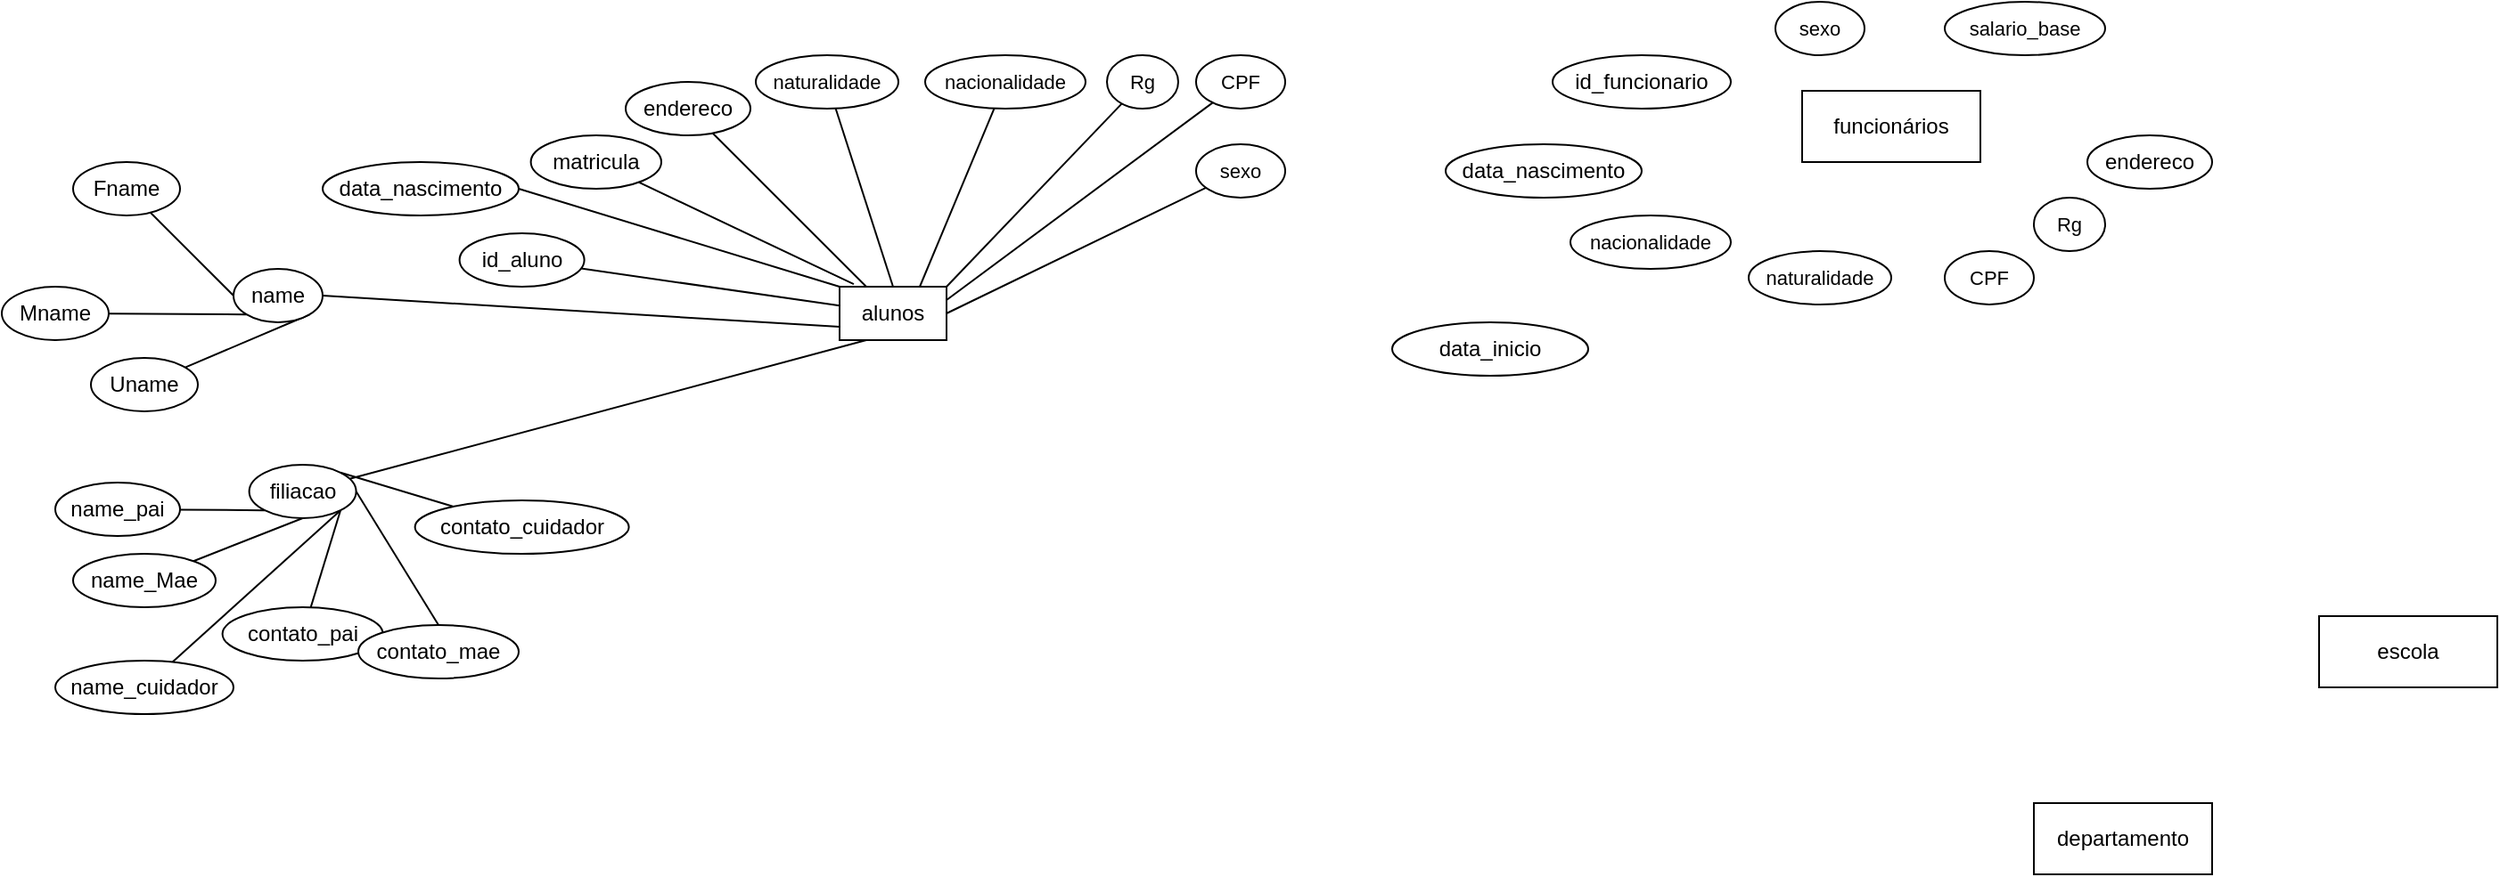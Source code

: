 <mxfile version="21.6.7" type="github">
  <diagram id="R2lEEEUBdFMjLlhIrx00" name="Page-1">
    <mxGraphModel dx="6009" dy="3951" grid="1" gridSize="10" guides="1" tooltips="1" connect="1" arrows="1" fold="1" page="1" pageScale="1" pageWidth="4681" pageHeight="3300" math="0" shadow="0" extFonts="Permanent Marker^https://fonts.googleapis.com/css?family=Permanent+Marker">
      <root>
        <mxCell id="0" />
        <mxCell id="1" parent="0" />
        <mxCell id="E_BUk5vKATIXBva20PGI-1" value="alunos" style="whiteSpace=wrap;html=1;align=center;rounded=0;labelBackgroundColor=none;" vertex="1" parent="1">
          <mxGeometry x="160" y="140" width="60" height="30" as="geometry" />
        </mxCell>
        <mxCell id="E_BUk5vKATIXBva20PGI-68" value="" style="rounded=0;orthogonalLoop=1;jettySize=auto;html=1;entryX=0;entryY=0.5;entryDx=0;entryDy=0;endArrow=none;endFill=0;labelBackgroundColor=none;fontColor=default;" edge="1" parent="1" source="E_BUk5vKATIXBva20PGI-3" target="E_BUk5vKATIXBva20PGI-7">
          <mxGeometry relative="1" as="geometry" />
        </mxCell>
        <mxCell id="E_BUk5vKATIXBva20PGI-3" value="Fname" style="ellipse;whiteSpace=wrap;html=1;align=center;labelBackgroundColor=none;" vertex="1" parent="1">
          <mxGeometry x="-270" y="70" width="60" height="30" as="geometry" />
        </mxCell>
        <mxCell id="E_BUk5vKATIXBva20PGI-82" value="" style="rounded=0;orthogonalLoop=1;jettySize=auto;html=1;entryX=1;entryY=1;entryDx=0;entryDy=0;endArrow=none;endFill=0;labelBackgroundColor=none;fontColor=default;" edge="1" parent="1" source="E_BUk5vKATIXBva20PGI-5" target="E_BUk5vKATIXBva20PGI-7">
          <mxGeometry relative="1" as="geometry" />
        </mxCell>
        <mxCell id="E_BUk5vKATIXBva20PGI-5" value="Uname" style="ellipse;whiteSpace=wrap;html=1;align=center;labelBackgroundColor=none;" vertex="1" parent="1">
          <mxGeometry x="-260" y="180" width="60" height="30" as="geometry" />
        </mxCell>
        <mxCell id="E_BUk5vKATIXBva20PGI-69" value="" style="rounded=0;orthogonalLoop=1;jettySize=auto;html=1;entryX=0;entryY=1;entryDx=0;entryDy=0;endArrow=none;endFill=0;labelBackgroundColor=none;fontColor=default;" edge="1" parent="1" source="E_BUk5vKATIXBva20PGI-6" target="E_BUk5vKATIXBva20PGI-7">
          <mxGeometry relative="1" as="geometry" />
        </mxCell>
        <mxCell id="E_BUk5vKATIXBva20PGI-6" value="Mname" style="ellipse;whiteSpace=wrap;html=1;align=center;labelBackgroundColor=none;" vertex="1" parent="1">
          <mxGeometry x="-310" y="140" width="60" height="30" as="geometry" />
        </mxCell>
        <mxCell id="E_BUk5vKATIXBva20PGI-61" value="" style="rounded=0;orthogonalLoop=1;jettySize=auto;html=1;entryX=0;entryY=0.75;entryDx=0;entryDy=0;exitX=1;exitY=0.5;exitDx=0;exitDy=0;endArrow=none;endFill=0;labelBackgroundColor=none;fontColor=default;" edge="1" parent="1" source="E_BUk5vKATIXBva20PGI-7" target="E_BUk5vKATIXBva20PGI-1">
          <mxGeometry relative="1" as="geometry" />
        </mxCell>
        <mxCell id="E_BUk5vKATIXBva20PGI-7" value="name" style="ellipse;whiteSpace=wrap;html=1;align=center;labelBackgroundColor=none;" vertex="1" parent="1">
          <mxGeometry x="-180" y="130" width="50" height="30" as="geometry" />
        </mxCell>
        <mxCell id="E_BUk5vKATIXBva20PGI-72" value="" style="rounded=0;orthogonalLoop=1;jettySize=auto;html=1;entryX=0;entryY=1;entryDx=0;entryDy=0;endArrow=none;endFill=0;labelBackgroundColor=none;fontColor=default;" edge="1" parent="1" source="E_BUk5vKATIXBva20PGI-13" target="E_BUk5vKATIXBva20PGI-18">
          <mxGeometry relative="1" as="geometry" />
        </mxCell>
        <mxCell id="E_BUk5vKATIXBva20PGI-13" value="name_pai" style="ellipse;whiteSpace=wrap;html=1;align=center;labelBackgroundColor=none;" vertex="1" parent="1">
          <mxGeometry x="-280.0" y="250" width="70" height="30" as="geometry" />
        </mxCell>
        <mxCell id="E_BUk5vKATIXBva20PGI-75" value="" style="rounded=0;orthogonalLoop=1;jettySize=auto;html=1;entryX=1;entryY=1;entryDx=0;entryDy=0;endArrow=none;endFill=0;labelBackgroundColor=none;fontColor=default;" edge="1" parent="1" source="E_BUk5vKATIXBva20PGI-15" target="E_BUk5vKATIXBva20PGI-18">
          <mxGeometry relative="1" as="geometry" />
        </mxCell>
        <mxCell id="E_BUk5vKATIXBva20PGI-15" value="name_cuidador" style="ellipse;whiteSpace=wrap;html=1;align=center;labelBackgroundColor=none;" vertex="1" parent="1">
          <mxGeometry x="-280" y="350" width="100" height="30" as="geometry" />
        </mxCell>
        <mxCell id="E_BUk5vKATIXBva20PGI-74" value="" style="rounded=0;orthogonalLoop=1;jettySize=auto;html=1;entryX=0.5;entryY=1;entryDx=0;entryDy=0;endArrow=none;endFill=0;labelBackgroundColor=none;fontColor=default;" edge="1" parent="1" source="E_BUk5vKATIXBva20PGI-17" target="E_BUk5vKATIXBva20PGI-18">
          <mxGeometry relative="1" as="geometry" />
        </mxCell>
        <mxCell id="E_BUk5vKATIXBva20PGI-17" value="name_Mae" style="ellipse;whiteSpace=wrap;html=1;align=center;labelBackgroundColor=none;" vertex="1" parent="1">
          <mxGeometry x="-270" y="290" width="80" height="30" as="geometry" />
        </mxCell>
        <mxCell id="E_BUk5vKATIXBva20PGI-91" value="" style="rounded=0;orthogonalLoop=1;jettySize=auto;html=1;entryX=0.25;entryY=1;entryDx=0;entryDy=0;endArrow=none;endFill=0;labelBackgroundColor=none;fontColor=default;" edge="1" parent="1" source="E_BUk5vKATIXBva20PGI-18" target="E_BUk5vKATIXBva20PGI-1">
          <mxGeometry relative="1" as="geometry" />
        </mxCell>
        <mxCell id="E_BUk5vKATIXBva20PGI-18" value="filiacao" style="ellipse;whiteSpace=wrap;html=1;align=center;labelBackgroundColor=none;" vertex="1" parent="1">
          <mxGeometry x="-171.2" y="240" width="60" height="30" as="geometry" />
        </mxCell>
        <mxCell id="E_BUk5vKATIXBva20PGI-58" value="" style="rounded=0;orthogonalLoop=1;jettySize=auto;html=1;endArrow=none;endFill=0;labelBackgroundColor=none;fontColor=default;" edge="1" parent="1" source="E_BUk5vKATIXBva20PGI-20" target="E_BUk5vKATIXBva20PGI-1">
          <mxGeometry relative="1" as="geometry" />
        </mxCell>
        <mxCell id="E_BUk5vKATIXBva20PGI-20" value="id_aluno" style="ellipse;whiteSpace=wrap;html=1;align=center;labelBackgroundColor=none;" vertex="1" parent="1">
          <mxGeometry x="-53.2" y="110" width="70" height="30" as="geometry" />
        </mxCell>
        <mxCell id="E_BUk5vKATIXBva20PGI-60" value="" style="rounded=0;orthogonalLoop=1;jettySize=auto;html=1;exitX=1;exitY=0.5;exitDx=0;exitDy=0;entryX=0;entryY=0;entryDx=0;entryDy=0;endArrow=none;endFill=0;labelBackgroundColor=none;fontColor=default;" edge="1" parent="1" source="E_BUk5vKATIXBva20PGI-22" target="E_BUk5vKATIXBva20PGI-1">
          <mxGeometry relative="1" as="geometry" />
        </mxCell>
        <mxCell id="E_BUk5vKATIXBva20PGI-22" value="data_nascimento" style="ellipse;whiteSpace=wrap;html=1;align=center;labelBackgroundColor=none;" vertex="1" parent="1">
          <mxGeometry x="-130" y="70" width="110" height="30" as="geometry" />
        </mxCell>
        <mxCell id="E_BUk5vKATIXBva20PGI-83" value="" style="rounded=0;orthogonalLoop=1;jettySize=auto;html=1;entryX=1;entryY=1;entryDx=0;entryDy=0;endArrow=none;endFill=0;labelBackgroundColor=none;fontColor=default;" edge="1" parent="1" source="E_BUk5vKATIXBva20PGI-27" target="E_BUk5vKATIXBva20PGI-18">
          <mxGeometry relative="1" as="geometry" />
        </mxCell>
        <mxCell id="E_BUk5vKATIXBva20PGI-27" value="contato_pai" style="ellipse;whiteSpace=wrap;html=1;align=center;labelBackgroundColor=none;" vertex="1" parent="1">
          <mxGeometry x="-186.2" y="320" width="90" height="30" as="geometry" />
        </mxCell>
        <mxCell id="E_BUk5vKATIXBva20PGI-84" value="" style="rounded=0;orthogonalLoop=1;jettySize=auto;html=1;exitX=0.5;exitY=0;exitDx=0;exitDy=0;entryX=1;entryY=0.5;entryDx=0;entryDy=0;startArrow=none;startFill=0;endArrow=none;endFill=0;labelBackgroundColor=none;fontColor=default;" edge="1" parent="1" source="E_BUk5vKATIXBva20PGI-29" target="E_BUk5vKATIXBva20PGI-18">
          <mxGeometry relative="1" as="geometry" />
        </mxCell>
        <mxCell id="E_BUk5vKATIXBva20PGI-29" value="contato_mae" style="ellipse;whiteSpace=wrap;html=1;align=center;labelBackgroundColor=none;" vertex="1" parent="1">
          <mxGeometry x="-110" y="330" width="90" height="30" as="geometry" />
        </mxCell>
        <mxCell id="E_BUk5vKATIXBva20PGI-63" value="" style="rounded=0;orthogonalLoop=1;jettySize=auto;html=1;entryX=0.25;entryY=0;entryDx=0;entryDy=0;endArrow=none;endFill=0;labelBackgroundColor=none;fontColor=default;" edge="1" parent="1" source="E_BUk5vKATIXBva20PGI-43" target="E_BUk5vKATIXBva20PGI-1">
          <mxGeometry relative="1" as="geometry" />
        </mxCell>
        <mxCell id="E_BUk5vKATIXBva20PGI-43" value="endereco" style="ellipse;whiteSpace=wrap;html=1;align=center;labelBackgroundColor=none;" vertex="1" parent="1">
          <mxGeometry x="40" y="25" width="70" height="30" as="geometry" />
        </mxCell>
        <mxCell id="E_BUk5vKATIXBva20PGI-85" value="" style="rounded=0;orthogonalLoop=1;jettySize=auto;html=1;entryX=1;entryY=0;entryDx=0;entryDy=0;endArrow=none;endFill=0;labelBackgroundColor=none;fontColor=default;" edge="1" parent="1" source="E_BUk5vKATIXBva20PGI-45" target="E_BUk5vKATIXBva20PGI-18">
          <mxGeometry relative="1" as="geometry" />
        </mxCell>
        <mxCell id="E_BUk5vKATIXBva20PGI-45" value="contato_cuidador" style="ellipse;whiteSpace=wrap;html=1;align=center;labelBackgroundColor=none;" vertex="1" parent="1">
          <mxGeometry x="-78.2" y="260" width="120" height="30" as="geometry" />
        </mxCell>
        <mxCell id="E_BUk5vKATIXBva20PGI-64" value="" style="rounded=0;orthogonalLoop=1;jettySize=auto;html=1;entryX=0.5;entryY=0;entryDx=0;entryDy=0;endArrow=none;endFill=0;labelBackgroundColor=none;fontColor=default;" edge="1" parent="1" source="E_BUk5vKATIXBva20PGI-47" target="E_BUk5vKATIXBva20PGI-1">
          <mxGeometry relative="1" as="geometry" />
        </mxCell>
        <mxCell id="E_BUk5vKATIXBva20PGI-47" value="naturalidade" style="ellipse;whiteSpace=wrap;html=1;align=center;fontSize=11;labelBackgroundColor=none;" vertex="1" parent="1">
          <mxGeometry x="113" y="10" width="80" height="30" as="geometry" />
        </mxCell>
        <mxCell id="E_BUk5vKATIXBva20PGI-65" value="" style="rounded=0;orthogonalLoop=1;jettySize=auto;html=1;entryX=0.75;entryY=0;entryDx=0;entryDy=0;endArrow=none;endFill=0;labelBackgroundColor=none;fontColor=default;" edge="1" parent="1" source="E_BUk5vKATIXBva20PGI-49" target="E_BUk5vKATIXBva20PGI-1">
          <mxGeometry relative="1" as="geometry" />
        </mxCell>
        <mxCell id="E_BUk5vKATIXBva20PGI-49" value="nacionalidade" style="ellipse;whiteSpace=wrap;html=1;align=center;fontSize=11;labelBackgroundColor=none;" vertex="1" parent="1">
          <mxGeometry x="208" y="10" width="90" height="30" as="geometry" />
        </mxCell>
        <mxCell id="E_BUk5vKATIXBva20PGI-66" value="" style="rounded=0;orthogonalLoop=1;jettySize=auto;html=1;entryX=1;entryY=0;entryDx=0;entryDy=0;endArrow=none;endFill=0;labelBackgroundColor=none;fontColor=default;" edge="1" parent="1" source="E_BUk5vKATIXBva20PGI-55" target="E_BUk5vKATIXBva20PGI-1">
          <mxGeometry relative="1" as="geometry" />
        </mxCell>
        <mxCell id="E_BUk5vKATIXBva20PGI-55" value="Rg" style="ellipse;whiteSpace=wrap;html=1;align=center;fontSize=11;labelBackgroundColor=none;" vertex="1" parent="1">
          <mxGeometry x="310" y="10" width="40" height="30" as="geometry" />
        </mxCell>
        <mxCell id="E_BUk5vKATIXBva20PGI-67" value="" style="orthogonalLoop=1;jettySize=auto;html=1;entryX=1;entryY=0.25;entryDx=0;entryDy=0;endArrow=none;endFill=0;labelBackgroundColor=none;fontColor=default;" edge="1" parent="1" source="E_BUk5vKATIXBva20PGI-56" target="E_BUk5vKATIXBva20PGI-1">
          <mxGeometry relative="1" as="geometry" />
        </mxCell>
        <mxCell id="E_BUk5vKATIXBva20PGI-56" value="CPF" style="ellipse;whiteSpace=wrap;html=1;align=center;fontSize=11;labelBackgroundColor=none;" vertex="1" parent="1">
          <mxGeometry x="360" y="10" width="50" height="30" as="geometry" />
        </mxCell>
        <mxCell id="E_BUk5vKATIXBva20PGI-88" value="" style="rounded=0;orthogonalLoop=1;jettySize=auto;html=1;entryX=0.133;entryY=-0.047;entryDx=0;entryDy=0;entryPerimeter=0;endArrow=none;endFill=0;labelBackgroundColor=none;fontColor=default;" edge="1" parent="1" source="E_BUk5vKATIXBva20PGI-87" target="E_BUk5vKATIXBva20PGI-1">
          <mxGeometry relative="1" as="geometry" />
        </mxCell>
        <mxCell id="E_BUk5vKATIXBva20PGI-87" value="matricula" style="ellipse;whiteSpace=wrap;html=1;align=center;labelBackgroundColor=none;" vertex="1" parent="1">
          <mxGeometry x="-13.2" y="55" width="73.2" height="30" as="geometry" />
        </mxCell>
        <mxCell id="E_BUk5vKATIXBva20PGI-89" value="" style="edgeStyle=orthogonalEdgeStyle;rounded=0;orthogonalLoop=1;jettySize=auto;html=1;exitX=0.5;exitY=1;exitDx=0;exitDy=0;labelBackgroundColor=none;fontColor=default;" edge="1" parent="1" source="E_BUk5vKATIXBva20PGI-20" target="E_BUk5vKATIXBva20PGI-20">
          <mxGeometry relative="1" as="geometry" />
        </mxCell>
        <mxCell id="E_BUk5vKATIXBva20PGI-100" value="funcionários" style="whiteSpace=wrap;html=1;align=center;labelBackgroundColor=none;" vertex="1" parent="1">
          <mxGeometry x="700" y="30" width="100" height="40" as="geometry" />
        </mxCell>
        <mxCell id="E_BUk5vKATIXBva20PGI-101" value="id_funcionario" style="ellipse;whiteSpace=wrap;html=1;align=center;labelBackgroundColor=none;" vertex="1" parent="1">
          <mxGeometry x="560" y="10" width="100" height="30" as="geometry" />
        </mxCell>
        <mxCell id="E_BUk5vKATIXBva20PGI-102" value="data_nascimento" style="ellipse;whiteSpace=wrap;html=1;align=center;labelBackgroundColor=none;" vertex="1" parent="1">
          <mxGeometry x="500" y="60" width="110" height="30" as="geometry" />
        </mxCell>
        <mxCell id="E_BUk5vKATIXBva20PGI-103" value="endereco" style="ellipse;whiteSpace=wrap;html=1;align=center;labelBackgroundColor=none;" vertex="1" parent="1">
          <mxGeometry x="860" y="55" width="70" height="30" as="geometry" />
        </mxCell>
        <mxCell id="E_BUk5vKATIXBva20PGI-104" value="naturalidade" style="ellipse;whiteSpace=wrap;html=1;align=center;fontSize=11;labelBackgroundColor=none;" vertex="1" parent="1">
          <mxGeometry x="670" y="120" width="80" height="30" as="geometry" />
        </mxCell>
        <mxCell id="E_BUk5vKATIXBva20PGI-105" value="nacionalidade" style="ellipse;whiteSpace=wrap;html=1;align=center;fontSize=11;labelBackgroundColor=none;" vertex="1" parent="1">
          <mxGeometry x="570" y="100" width="90" height="30" as="geometry" />
        </mxCell>
        <mxCell id="E_BUk5vKATIXBva20PGI-106" value="Rg" style="ellipse;whiteSpace=wrap;html=1;align=center;fontSize=11;labelBackgroundColor=none;" vertex="1" parent="1">
          <mxGeometry x="830" y="90" width="40" height="30" as="geometry" />
        </mxCell>
        <mxCell id="E_BUk5vKATIXBva20PGI-107" value="CPF" style="ellipse;whiteSpace=wrap;html=1;align=center;fontSize=11;labelBackgroundColor=none;" vertex="1" parent="1">
          <mxGeometry x="780" y="120" width="50" height="30" as="geometry" />
        </mxCell>
        <mxCell id="E_BUk5vKATIXBva20PGI-108" value="data_inicio" style="ellipse;whiteSpace=wrap;html=1;align=center;labelBackgroundColor=none;" vertex="1" parent="1">
          <mxGeometry x="470" y="160" width="110" height="30" as="geometry" />
        </mxCell>
        <mxCell id="E_BUk5vKATIXBva20PGI-111" style="rounded=0;orthogonalLoop=1;jettySize=auto;html=1;entryX=1;entryY=0.5;entryDx=0;entryDy=0;endArrow=none;endFill=0;" edge="1" parent="1" source="E_BUk5vKATIXBva20PGI-109" target="E_BUk5vKATIXBva20PGI-1">
          <mxGeometry relative="1" as="geometry" />
        </mxCell>
        <mxCell id="E_BUk5vKATIXBva20PGI-109" value="sexo" style="ellipse;whiteSpace=wrap;html=1;align=center;fontSize=11;labelBackgroundColor=none;" vertex="1" parent="1">
          <mxGeometry x="360" y="60" width="50" height="30" as="geometry" />
        </mxCell>
        <mxCell id="E_BUk5vKATIXBva20PGI-113" value="sexo" style="ellipse;whiteSpace=wrap;html=1;align=center;fontSize=11;labelBackgroundColor=none;" vertex="1" parent="1">
          <mxGeometry x="685" y="-20" width="50" height="30" as="geometry" />
        </mxCell>
        <mxCell id="E_BUk5vKATIXBva20PGI-114" value="salario_base" style="ellipse;whiteSpace=wrap;html=1;align=center;fontSize=11;labelBackgroundColor=none;" vertex="1" parent="1">
          <mxGeometry x="780" y="-20" width="90" height="30" as="geometry" />
        </mxCell>
        <mxCell id="E_BUk5vKATIXBva20PGI-115" value="departamento" style="whiteSpace=wrap;html=1;align=center;labelBackgroundColor=none;" vertex="1" parent="1">
          <mxGeometry x="830" y="430" width="100" height="40" as="geometry" />
        </mxCell>
        <mxCell id="E_BUk5vKATIXBva20PGI-116" value="escola" style="whiteSpace=wrap;html=1;align=center;labelBackgroundColor=none;" vertex="1" parent="1">
          <mxGeometry x="990" y="325" width="100" height="40" as="geometry" />
        </mxCell>
      </root>
    </mxGraphModel>
  </diagram>
</mxfile>
